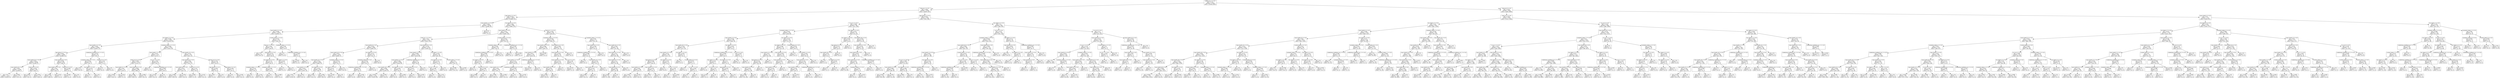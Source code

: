 digraph Tree {
node [shape=box, fontname="helvetica"] ;
edge [fontname="helvetica"] ;
0 [label="elderly_yn_1 <= 0.5\ngini = 0.372\nsamples = 27925\nvalue = [21018, 6907]"] ;
1 [label="hosp_yn_1 <= 0.5\ngini = 0.084\nsamples = 19282\nvalue = [18435, 847]"] ;
0 -> 1 [labeldistance=2.5, labelangle=45, headlabel="True"] ;
2 [label="age_group_2 <= 0.5\ngini = 0.028\nsamples = 18237\nvalue = [17980, 257]"] ;
1 -> 2 ;
3 [label="case_month_1 <= 0.5\ngini = 0.008\nsamples = 14356\nvalue = [14296, 60]"] ;
2 -> 3 ;
4 [label="case_month_4 <= 0.5\ngini = 0.008\nsamples = 14353\nvalue = [14296, 57]"] ;
3 -> 4 ;
5 [label="res_region_3 <= 0.5\ngini = 0.006\nsamples = 14201\nvalue = [14156, 45]"] ;
4 -> 5 ;
6 [label="case_month_3 <= 0.5\ngini = 0.002\nsamples = 12648\nvalue = [12633, 15]"] ;
5 -> 6 ;
7 [label="age_group_0 <= 0.5\ngini = 0.002\nsamples = 12600\nvalue = [12588, 12]"] ;
6 -> 7 ;
8 [label="case_month_19 <= 0.5\ngini = 0.001\nsamples = 12398\nvalue = [12392, 6]"] ;
7 -> 8 ;
9 [label="case_month_20 <= 0.5\ngini = 0.001\nsamples = 12194\nvalue = [12190, 4]"] ;
8 -> 9 ;
10 [label="gini = 0.0\nsamples = 11621\nvalue = [11619, 2]"] ;
9 -> 10 ;
11 [label="gini = 0.007\nsamples = 573\nvalue = [571, 2]"] ;
9 -> 11 ;
12 [label="hosp_yn_0 <= 0.5\ngini = 0.019\nsamples = 204\nvalue = [202, 2]"] ;
8 -> 12 ;
13 [label="gini = 0.057\nsamples = 34\nvalue = [33, 1]"] ;
12 -> 13 ;
14 [label="gini = 0.012\nsamples = 170\nvalue = [169, 1]"] ;
12 -> 14 ;
15 [label="case_month_24 <= 0.5\ngini = 0.058\nsamples = 202\nvalue = [196, 6]"] ;
7 -> 15 ;
16 [label="case_month_22 <= 0.5\ngini = 0.04\nsamples = 195\nvalue = [191, 4]"] ;
15 -> 16 ;
17 [label="gini = 0.031\nsamples = 191\nvalue = [188, 3]"] ;
16 -> 17 ;
18 [label="gini = 0.375\nsamples = 4\nvalue = [3, 1]"] ;
16 -> 18 ;
19 [label="hosp_yn_0 <= 0.5\ngini = 0.408\nsamples = 7\nvalue = [5, 2]"] ;
15 -> 19 ;
20 [label="gini = 0.444\nsamples = 3\nvalue = [1, 2]"] ;
19 -> 20 ;
21 [label="gini = 0.0\nsamples = 4\nvalue = [4, 0]"] ;
19 -> 21 ;
22 [label="underlying_conditions_yn_1 <= 0.5\ngini = 0.117\nsamples = 48\nvalue = [45, 3]"] ;
6 -> 22 ;
23 [label="symptom_status_-1 <= 0.5\ngini = 0.045\nsamples = 43\nvalue = [42, 1]"] ;
22 -> 23 ;
24 [label="gini = 0.0\nsamples = 35\nvalue = [35, 0]"] ;
23 -> 24 ;
25 [label="res_region_1 <= 0.5\ngini = 0.219\nsamples = 8\nvalue = [7, 1]"] ;
23 -> 25 ;
26 [label="gini = 0.0\nsamples = 7\nvalue = [7, 0]"] ;
25 -> 26 ;
27 [label="gini = 0.0\nsamples = 1\nvalue = [0, 1]"] ;
25 -> 27 ;
28 [label="hosp_yn_0 <= 0.5\ngini = 0.48\nsamples = 5\nvalue = [3, 2]"] ;
22 -> 28 ;
29 [label="gini = 0.0\nsamples = 2\nvalue = [0, 2]"] ;
28 -> 29 ;
30 [label="gini = 0.0\nsamples = 3\nvalue = [3, 0]"] ;
28 -> 30 ;
31 [label="symptom_status_-1 <= 0.5\ngini = 0.038\nsamples = 1553\nvalue = [1523, 30]"] ;
5 -> 31 ;
32 [label="case_month_7 <= 0.5\ngini = 0.012\nsamples = 1177\nvalue = [1170, 7]"] ;
31 -> 32 ;
33 [label="hosp_yn_0 <= 0.5\ngini = 0.009\nsamples = 1119\nvalue = [1114, 5]"] ;
32 -> 33 ;
34 [label="case_month_11 <= 0.5\ngini = 0.03\nsamples = 131\nvalue = [129, 2]"] ;
33 -> 34 ;
35 [label="gini = 0.016\nsamples = 123\nvalue = [122, 1]"] ;
34 -> 35 ;
36 [label="gini = 0.219\nsamples = 8\nvalue = [7, 1]"] ;
34 -> 36 ;
37 [label="case_month_20 <= 0.5\ngini = 0.006\nsamples = 988\nvalue = [985, 3]"] ;
33 -> 37 ;
38 [label="gini = 0.004\nsamples = 946\nvalue = [944, 2]"] ;
37 -> 38 ;
39 [label="gini = 0.046\nsamples = 42\nvalue = [41, 1]"] ;
37 -> 39 ;
40 [label="icu_yn_-1 <= 0.5\ngini = 0.067\nsamples = 58\nvalue = [56, 2]"] ;
32 -> 40 ;
41 [label="gini = 0.0\nsamples = 17\nvalue = [17, 0]"] ;
40 -> 41 ;
42 [label="underlying_conditions_yn_1 <= 0.5\ngini = 0.093\nsamples = 41\nvalue = [39, 2]"] ;
40 -> 42 ;
43 [label="gini = 0.114\nsamples = 33\nvalue = [31, 2]"] ;
42 -> 43 ;
44 [label="gini = 0.0\nsamples = 8\nvalue = [8, 0]"] ;
42 -> 44 ;
45 [label="case_month_12 <= 0.5\ngini = 0.115\nsamples = 376\nvalue = [353, 23]"] ;
31 -> 45 ;
46 [label="case_month_21 <= 0.5\ngini = 0.092\nsamples = 350\nvalue = [333, 17]"] ;
45 -> 46 ;
47 [label="case_month_20 <= 0.5\ngini = 0.071\nsamples = 327\nvalue = [315, 12]"] ;
46 -> 47 ;
48 [label="gini = 0.056\nsamples = 314\nvalue = [305, 9]"] ;
47 -> 48 ;
49 [label="gini = 0.355\nsamples = 13\nvalue = [10, 3]"] ;
47 -> 49 ;
50 [label="hosp_yn_0 <= 0.5\ngini = 0.34\nsamples = 23\nvalue = [18, 5]"] ;
46 -> 50 ;
51 [label="gini = 0.463\nsamples = 11\nvalue = [7, 4]"] ;
50 -> 51 ;
52 [label="gini = 0.153\nsamples = 12\nvalue = [11, 1]"] ;
50 -> 52 ;
53 [label="hosp_yn_0 <= 0.5\ngini = 0.355\nsamples = 26\nvalue = [20, 6]"] ;
45 -> 53 ;
54 [label="age_group_4 <= 0.5\ngini = 0.494\nsamples = 9\nvalue = [5, 4]"] ;
53 -> 54 ;
55 [label="gini = 0.49\nsamples = 7\nvalue = [3, 4]"] ;
54 -> 55 ;
56 [label="gini = 0.0\nsamples = 2\nvalue = [2, 0]"] ;
54 -> 56 ;
57 [label="age_group_3 <= 0.5\ngini = 0.208\nsamples = 17\nvalue = [15, 2]"] ;
53 -> 57 ;
58 [label="gini = 0.0\nsamples = 3\nvalue = [3, 0]"] ;
57 -> 58 ;
59 [label="gini = 0.245\nsamples = 14\nvalue = [12, 2]"] ;
57 -> 59 ;
60 [label="current_status_1 <= 0.5\ngini = 0.145\nsamples = 152\nvalue = [140, 12]"] ;
4 -> 60 ;
61 [label="hosp_yn_-1 <= 0.5\ngini = 0.081\nsamples = 142\nvalue = [136, 6]"] ;
60 -> 61 ;
62 [label="gini = 0.0\nsamples = 97\nvalue = [97, 0]"] ;
61 -> 62 ;
63 [label="age_group_0 <= 0.5\ngini = 0.231\nsamples = 45\nvalue = [39, 6]"] ;
61 -> 63 ;
64 [label="res_region_4 <= 0.5\ngini = 0.172\nsamples = 42\nvalue = [38, 4]"] ;
63 -> 64 ;
65 [label="symptom_status_-1 <= 0.5\ngini = 0.121\nsamples = 31\nvalue = [29, 2]"] ;
64 -> 65 ;
66 [label="gini = 0.0\nsamples = 5\nvalue = [5, 0]"] ;
65 -> 66 ;
67 [label="gini = 0.142\nsamples = 26\nvalue = [24, 2]"] ;
65 -> 67 ;
68 [label="symptom_status_-1 <= 0.5\ngini = 0.298\nsamples = 11\nvalue = [9, 2]"] ;
64 -> 68 ;
69 [label="gini = 0.0\nsamples = 4\nvalue = [4, 0]"] ;
68 -> 69 ;
70 [label="gini = 0.408\nsamples = 7\nvalue = [5, 2]"] ;
68 -> 70 ;
71 [label="res_region_1 <= 0.5\ngini = 0.444\nsamples = 3\nvalue = [1, 2]"] ;
63 -> 71 ;
72 [label="gini = 0.5\nsamples = 2\nvalue = [1, 1]"] ;
71 -> 72 ;
73 [label="gini = 0.0\nsamples = 1\nvalue = [0, 1]"] ;
71 -> 73 ;
74 [label="symptom_status_-1 <= 0.5\ngini = 0.48\nsamples = 10\nvalue = [4, 6]"] ;
60 -> 74 ;
75 [label="gini = 0.0\nsamples = 3\nvalue = [3, 0]"] ;
74 -> 75 ;
76 [label="underlying_conditions_yn_1 <= 0.5\ngini = 0.245\nsamples = 7\nvalue = [1, 6]"] ;
74 -> 76 ;
77 [label="gini = 0.278\nsamples = 6\nvalue = [1, 5]"] ;
76 -> 77 ;
78 [label="gini = 0.0\nsamples = 1\nvalue = [0, 1]"] ;
76 -> 78 ;
79 [label="gini = 0.0\nsamples = 3\nvalue = [0, 3]"] ;
3 -> 79 ;
80 [label="res_region_3 <= 0.5\ngini = 0.096\nsamples = 3881\nvalue = [3684, 197]"] ;
2 -> 80 ;
81 [label="case_month_4 <= 0.5\ngini = 0.071\nsamples = 3494\nvalue = [3366, 128]"] ;
80 -> 81 ;
82 [label="hosp_yn_-1 <= 0.5\ngini = 0.06\nsamples = 3430\nvalue = [3323, 107]"] ;
81 -> 82 ;
83 [label="case_month_8 <= 0.5\ngini = 0.019\nsamples = 2060\nvalue = [2040, 20]"] ;
82 -> 83 ;
84 [label="case_month_19 <= 0.5\ngini = 0.017\nsamples = 2016\nvalue = [1999, 17]"] ;
83 -> 84 ;
85 [label="case_month_12 <= 0.5\ngini = 0.015\nsamples = 1983\nvalue = [1968, 15]"] ;
84 -> 85 ;
86 [label="case_month_3 <= 0.5\ngini = 0.011\nsamples = 1797\nvalue = [1787, 10]"] ;
85 -> 86 ;
87 [label="gini = 0.01\nsamples = 1772\nvalue = [1763, 9]"] ;
86 -> 87 ;
88 [label="gini = 0.077\nsamples = 25\nvalue = [24, 1]"] ;
86 -> 88 ;
89 [label="res_region_4 <= 0.5\ngini = 0.052\nsamples = 186\nvalue = [181, 5]"] ;
85 -> 89 ;
90 [label="gini = 0.032\nsamples = 123\nvalue = [121, 2]"] ;
89 -> 90 ;
91 [label="gini = 0.091\nsamples = 63\nvalue = [60, 3]"] ;
89 -> 91 ;
92 [label="symptom_status_1 <= 0.5\ngini = 0.114\nsamples = 33\nvalue = [31, 2]"] ;
84 -> 92 ;
93 [label="res_region_4 <= 0.5\ngini = 0.375\nsamples = 8\nvalue = [6, 2]"] ;
92 -> 93 ;
94 [label="gini = 0.245\nsamples = 7\nvalue = [6, 1]"] ;
93 -> 94 ;
95 [label="gini = 0.0\nsamples = 1\nvalue = [0, 1]"] ;
93 -> 95 ;
96 [label="gini = 0.0\nsamples = 25\nvalue = [25, 0]"] ;
92 -> 96 ;
97 [label="res_region_4 <= 0.5\ngini = 0.127\nsamples = 44\nvalue = [41, 3]"] ;
83 -> 97 ;
98 [label="symptom_status_0 <= 0.5\ngini = 0.145\nsamples = 38\nvalue = [35, 3]"] ;
97 -> 98 ;
99 [label="underlying_conditions_yn_-1 <= 0.5\ngini = 0.157\nsamples = 35\nvalue = [32, 3]"] ;
98 -> 99 ;
100 [label="gini = 0.0\nsamples = 2\nvalue = [2, 0]"] ;
99 -> 100 ;
101 [label="gini = 0.165\nsamples = 33\nvalue = [30, 3]"] ;
99 -> 101 ;
102 [label="gini = 0.0\nsamples = 3\nvalue = [3, 0]"] ;
98 -> 102 ;
103 [label="gini = 0.0\nsamples = 6\nvalue = [6, 0]"] ;
97 -> 103 ;
104 [label="case_month_20 <= 0.5\ngini = 0.119\nsamples = 1370\nvalue = [1283, 87]"] ;
82 -> 104 ;
105 [label="case_month_3 <= 0.5\ngini = 0.098\nsamples = 1322\nvalue = [1254, 68]"] ;
104 -> 105 ;
106 [label="case_month_7 <= 0.5\ngini = 0.088\nsamples = 1306\nvalue = [1246, 60]"] ;
105 -> 106 ;
107 [label="case_month_19 <= 0.5\ngini = 0.082\nsamples = 1291\nvalue = [1236, 55]"] ;
106 -> 107 ;
108 [label="gini = 0.074\nsamples = 1269\nvalue = [1220, 49]"] ;
107 -> 108 ;
109 [label="gini = 0.397\nsamples = 22\nvalue = [16, 6]"] ;
107 -> 109 ;
110 [label="res_region_1 <= 0.5\ngini = 0.444\nsamples = 15\nvalue = [10, 5]"] ;
106 -> 110 ;
111 [label="gini = 0.0\nsamples = 6\nvalue = [6, 0]"] ;
110 -> 111 ;
112 [label="gini = 0.494\nsamples = 9\nvalue = [4, 5]"] ;
110 -> 112 ;
113 [label="underlying_conditions_yn_1 <= 0.5\ngini = 0.5\nsamples = 16\nvalue = [8, 8]"] ;
105 -> 113 ;
114 [label="current_status_0 <= 0.5\ngini = 0.473\nsamples = 13\nvalue = [8, 5]"] ;
113 -> 114 ;
115 [label="gini = 0.0\nsamples = 2\nvalue = [0, 2]"] ;
114 -> 115 ;
116 [label="gini = 0.397\nsamples = 11\nvalue = [8, 3]"] ;
114 -> 116 ;
117 [label="gini = 0.0\nsamples = 3\nvalue = [0, 3]"] ;
113 -> 117 ;
118 [label="res_region_1 <= 0.5\ngini = 0.478\nsamples = 48\nvalue = [29, 19]"] ;
104 -> 118 ;
119 [label="res_region_2 <= 0.5\ngini = 0.231\nsamples = 15\nvalue = [13, 2]"] ;
118 -> 119 ;
120 [label="icu_yn_-1 <= 0.5\ngini = 0.298\nsamples = 11\nvalue = [9, 2]"] ;
119 -> 120 ;
121 [label="gini = 0.0\nsamples = 1\nvalue = [1, 0]"] ;
120 -> 121 ;
122 [label="gini = 0.32\nsamples = 10\nvalue = [8, 2]"] ;
120 -> 122 ;
123 [label="gini = 0.0\nsamples = 4\nvalue = [4, 0]"] ;
119 -> 123 ;
124 [label="current_status_1 <= 0.5\ngini = 0.5\nsamples = 33\nvalue = [16, 17]"] ;
118 -> 124 ;
125 [label="gini = 0.499\nsamples = 27\nvalue = [14, 13]"] ;
124 -> 125 ;
126 [label="gini = 0.444\nsamples = 6\nvalue = [2, 4]"] ;
124 -> 126 ;
127 [label="current_status_1 <= 0.5\ngini = 0.441\nsamples = 64\nvalue = [43, 21]"] ;
81 -> 127 ;
128 [label="symptom_status_1 <= 0.5\ngini = 0.295\nsamples = 50\nvalue = [41, 9]"] ;
127 -> 128 ;
129 [label="underlying_conditions_yn_1 <= 0.5\ngini = 0.461\nsamples = 25\nvalue = [16, 9]"] ;
128 -> 129 ;
130 [label="res_region_2 <= 0.5\ngini = 0.423\nsamples = 23\nvalue = [16, 7]"] ;
129 -> 130 ;
131 [label="gini = 0.0\nsamples = 6\nvalue = [6, 0]"] ;
130 -> 131 ;
132 [label="hosp_yn_0 <= 0.5\ngini = 0.484\nsamples = 17\nvalue = [10, 7]"] ;
130 -> 132 ;
133 [label="gini = 0.498\nsamples = 15\nvalue = [8, 7]"] ;
132 -> 133 ;
134 [label="gini = 0.0\nsamples = 2\nvalue = [2, 0]"] ;
132 -> 134 ;
135 [label="gini = 0.0\nsamples = 2\nvalue = [0, 2]"] ;
129 -> 135 ;
136 [label="gini = 0.0\nsamples = 25\nvalue = [25, 0]"] ;
128 -> 136 ;
137 [label="underlying_conditions_yn_-1 <= 0.5\ngini = 0.245\nsamples = 14\nvalue = [2, 12]"] ;
127 -> 137 ;
138 [label="gini = 0.0\nsamples = 7\nvalue = [0, 7]"] ;
137 -> 138 ;
139 [label="gini = 0.408\nsamples = 7\nvalue = [2, 5]"] ;
137 -> 139 ;
140 [label="hosp_yn_-1 <= 0.5\ngini = 0.293\nsamples = 387\nvalue = [318, 69]"] ;
80 -> 140 ;
141 [label="symptom_status_-1 <= 0.5\ngini = 0.148\nsamples = 310\nvalue = [285, 25]"] ;
140 -> 141 ;
142 [label="case_month_23 <= 0.5\ngini = 0.089\nsamples = 256\nvalue = [244, 12]"] ;
141 -> 142 ;
143 [label="case_month_8 <= 0.5\ngini = 0.077\nsamples = 249\nvalue = [239, 10]"] ;
142 -> 143 ;
144 [label="case_month_7 <= 0.5\ngini = 0.071\nsamples = 244\nvalue = [235, 9]"] ;
143 -> 144 ;
145 [label="case_month_13 <= 0.5\ngini = 0.06\nsamples = 228\nvalue = [221, 7]"] ;
144 -> 145 ;
146 [label="gini = 0.046\nsamples = 211\nvalue = [206, 5]"] ;
145 -> 146 ;
147 [label="gini = 0.208\nsamples = 17\nvalue = [15, 2]"] ;
145 -> 147 ;
148 [label="underlying_conditions_yn_-1 <= 0.5\ngini = 0.219\nsamples = 16\nvalue = [14, 2]"] ;
144 -> 148 ;
149 [label="gini = 0.0\nsamples = 4\nvalue = [4, 0]"] ;
148 -> 149 ;
150 [label="gini = 0.278\nsamples = 12\nvalue = [10, 2]"] ;
148 -> 150 ;
151 [label="underlying_conditions_yn_1 <= 0.5\ngini = 0.32\nsamples = 5\nvalue = [4, 1]"] ;
143 -> 151 ;
152 [label="gini = 0.444\nsamples = 3\nvalue = [2, 1]"] ;
151 -> 152 ;
153 [label="gini = 0.0\nsamples = 2\nvalue = [2, 0]"] ;
151 -> 153 ;
154 [label="gini = 0.408\nsamples = 7\nvalue = [5, 2]"] ;
142 -> 154 ;
155 [label="case_month_13 <= 0.5\ngini = 0.366\nsamples = 54\nvalue = [41, 13]"] ;
141 -> 155 ;
156 [label="case_month_12 <= 0.5\ngini = 0.295\nsamples = 50\nvalue = [41, 9]"] ;
155 -> 156 ;
157 [label="case_month_11 <= 0.5\ngini = 0.231\nsamples = 45\nvalue = [39, 6]"] ;
156 -> 157 ;
158 [label="case_month_10 <= 0.5\ngini = 0.201\nsamples = 44\nvalue = [39, 5]"] ;
157 -> 158 ;
159 [label="gini = 0.169\nsamples = 43\nvalue = [39, 4]"] ;
158 -> 159 ;
160 [label="gini = 0.0\nsamples = 1\nvalue = [0, 1]"] ;
158 -> 160 ;
161 [label="gini = 0.0\nsamples = 1\nvalue = [0, 1]"] ;
157 -> 161 ;
162 [label="icu_yn_0 <= 0.5\ngini = 0.48\nsamples = 5\nvalue = [2, 3]"] ;
156 -> 162 ;
163 [label="gini = 0.375\nsamples = 4\nvalue = [1, 3]"] ;
162 -> 163 ;
164 [label="gini = 0.0\nsamples = 1\nvalue = [1, 0]"] ;
162 -> 164 ;
165 [label="gini = 0.0\nsamples = 4\nvalue = [0, 4]"] ;
155 -> 165 ;
166 [label="symptom_status_-1 <= 0.5\ngini = 0.49\nsamples = 77\nvalue = [33, 44]"] ;
140 -> 166 ;
167 [label="case_month_23 <= 0.5\ngini = 0.346\nsamples = 27\nvalue = [21, 6]"] ;
166 -> 167 ;
168 [label="underlying_conditions_yn_-1 <= 0.5\ngini = 0.269\nsamples = 25\nvalue = [21, 4]"] ;
167 -> 168 ;
169 [label="gini = 0.0\nsamples = 1\nvalue = [0, 1]"] ;
168 -> 169 ;
170 [label="case_month_15 <= 0.5\ngini = 0.219\nsamples = 24\nvalue = [21, 3]"] ;
168 -> 170 ;
171 [label="case_month_21 <= 0.5\ngini = 0.159\nsamples = 23\nvalue = [21, 2]"] ;
170 -> 171 ;
172 [label="gini = 0.087\nsamples = 22\nvalue = [21, 1]"] ;
171 -> 172 ;
173 [label="gini = 0.0\nsamples = 1\nvalue = [0, 1]"] ;
171 -> 173 ;
174 [label="gini = 0.0\nsamples = 1\nvalue = [0, 1]"] ;
170 -> 174 ;
175 [label="gini = 0.0\nsamples = 2\nvalue = [0, 2]"] ;
167 -> 175 ;
176 [label="case_month_32 <= 0.5\ngini = 0.365\nsamples = 50\nvalue = [12, 38]"] ;
166 -> 176 ;
177 [label="case_month_31 <= 0.5\ngini = 0.33\nsamples = 48\nvalue = [10, 38]"] ;
176 -> 177 ;
178 [label="case_month_27 <= 0.5\ngini = 0.31\nsamples = 47\nvalue = [9, 38]"] ;
177 -> 178 ;
179 [label="case_month_6 <= 0.5\ngini = 0.287\nsamples = 46\nvalue = [8, 38]"] ;
178 -> 179 ;
180 [label="gini = 0.263\nsamples = 45\nvalue = [7, 38]"] ;
179 -> 180 ;
181 [label="gini = 0.0\nsamples = 1\nvalue = [1, 0]"] ;
179 -> 181 ;
182 [label="gini = 0.0\nsamples = 1\nvalue = [1, 0]"] ;
178 -> 182 ;
183 [label="gini = 0.0\nsamples = 1\nvalue = [1, 0]"] ;
177 -> 183 ;
184 [label="gini = 0.0\nsamples = 2\nvalue = [2, 0]"] ;
176 -> 184 ;
185 [label="age_group_2 <= 0.5\ngini = 0.492\nsamples = 1045\nvalue = [455, 590]"] ;
1 -> 185 ;
186 [label="icu_yn_1 <= 0.5\ngini = 0.409\nsamples = 380\nvalue = [271, 109]"] ;
185 -> 186 ;
187 [label="symptom_status_-1 <= 0.5\ngini = 0.324\nsamples = 324\nvalue = [258, 66]"] ;
186 -> 187 ;
188 [label="case_month_3 <= 0.5\ngini = 0.168\nsamples = 205\nvalue = [186, 19]"] ;
187 -> 188 ;
189 [label="case_month_20 <= 0.5\ngini = 0.136\nsamples = 191\nvalue = [177, 14]"] ;
188 -> 189 ;
190 [label="case_month_12 <= 0.5\ngini = 0.114\nsamples = 182\nvalue = [171, 11]"] ;
189 -> 190 ;
191 [label="age_group_0 <= 0.5\ngini = 0.089\nsamples = 171\nvalue = [163, 8]"] ;
190 -> 191 ;
192 [label="case_month_4 <= 0.5\ngini = 0.061\nsamples = 158\nvalue = [153, 5]"] ;
191 -> 192 ;
193 [label="gini = 0.04\nsamples = 146\nvalue = [143, 3]"] ;
192 -> 193 ;
194 [label="gini = 0.278\nsamples = 12\nvalue = [10, 2]"] ;
192 -> 194 ;
195 [label="case_month_17 <= 0.5\ngini = 0.355\nsamples = 13\nvalue = [10, 3]"] ;
191 -> 195 ;
196 [label="gini = 0.165\nsamples = 11\nvalue = [10, 1]"] ;
195 -> 196 ;
197 [label="gini = 0.0\nsamples = 2\nvalue = [0, 2]"] ;
195 -> 197 ;
198 [label="res_region_3 <= 0.5\ngini = 0.397\nsamples = 11\nvalue = [8, 3]"] ;
190 -> 198 ;
199 [label="gini = 0.0\nsamples = 6\nvalue = [6, 0]"] ;
198 -> 199 ;
200 [label="icu_yn_-1 <= 0.5\ngini = 0.48\nsamples = 5\nvalue = [2, 3]"] ;
198 -> 200 ;
201 [label="gini = 0.0\nsamples = 2\nvalue = [0, 2]"] ;
200 -> 201 ;
202 [label="gini = 0.444\nsamples = 3\nvalue = [2, 1]"] ;
200 -> 202 ;
203 [label="res_region_1 <= 0.5\ngini = 0.444\nsamples = 9\nvalue = [6, 3]"] ;
189 -> 203 ;
204 [label="gini = 0.0\nsamples = 5\nvalue = [5, 0]"] ;
203 -> 204 ;
205 [label="current_status_0 <= 0.5\ngini = 0.375\nsamples = 4\nvalue = [1, 3]"] ;
203 -> 205 ;
206 [label="gini = 0.0\nsamples = 1\nvalue = [0, 1]"] ;
205 -> 206 ;
207 [label="icu_yn_-1 <= 0.5\ngini = 0.444\nsamples = 3\nvalue = [1, 2]"] ;
205 -> 207 ;
208 [label="gini = 0.0\nsamples = 1\nvalue = [0, 1]"] ;
207 -> 208 ;
209 [label="gini = 0.5\nsamples = 2\nvalue = [1, 1]"] ;
207 -> 209 ;
210 [label="res_region_1 <= 0.5\ngini = 0.459\nsamples = 14\nvalue = [9, 5]"] ;
188 -> 210 ;
211 [label="underlying_conditions_yn_1 <= 0.5\ngini = 0.397\nsamples = 11\nvalue = [8, 3]"] ;
210 -> 211 ;
212 [label="res_region_2 <= 0.5\ngini = 0.245\nsamples = 7\nvalue = [6, 1]"] ;
211 -> 212 ;
213 [label="gini = 0.0\nsamples = 2\nvalue = [2, 0]"] ;
212 -> 213 ;
214 [label="icu_yn_0 <= 0.5\ngini = 0.32\nsamples = 5\nvalue = [4, 1]"] ;
212 -> 214 ;
215 [label="gini = 0.375\nsamples = 4\nvalue = [3, 1]"] ;
214 -> 215 ;
216 [label="gini = 0.0\nsamples = 1\nvalue = [1, 0]"] ;
214 -> 216 ;
217 [label="res_region_4 <= 0.5\ngini = 0.5\nsamples = 4\nvalue = [2, 2]"] ;
211 -> 217 ;
218 [label="age_group_3 <= 0.5\ngini = 0.444\nsamples = 3\nvalue = [1, 2]"] ;
217 -> 218 ;
219 [label="gini = 0.0\nsamples = 1\nvalue = [1, 0]"] ;
218 -> 219 ;
220 [label="gini = 0.0\nsamples = 2\nvalue = [0, 2]"] ;
218 -> 220 ;
221 [label="gini = 0.0\nsamples = 1\nvalue = [1, 0]"] ;
217 -> 221 ;
222 [label="icu_yn_0 <= 0.5\ngini = 0.444\nsamples = 3\nvalue = [1, 2]"] ;
210 -> 222 ;
223 [label="gini = 0.0\nsamples = 2\nvalue = [0, 2]"] ;
222 -> 223 ;
224 [label="gini = 0.0\nsamples = 1\nvalue = [1, 0]"] ;
222 -> 224 ;
225 [label="res_region_2 <= 0.5\ngini = 0.478\nsamples = 119\nvalue = [72, 47]"] ;
187 -> 225 ;
226 [label="res_region_4 <= 0.5\ngini = 0.498\nsamples = 79\nvalue = [37, 42]"] ;
225 -> 226 ;
227 [label="case_month_21 <= 0.5\ngini = 0.47\nsamples = 61\nvalue = [23, 38]"] ;
226 -> 227 ;
228 [label="age_group_4 <= 0.5\ngini = 0.452\nsamples = 58\nvalue = [20, 38]"] ;
227 -> 228 ;
229 [label="case_month_15 <= 0.5\ngini = 0.427\nsamples = 55\nvalue = [17, 38]"] ;
228 -> 229 ;
230 [label="gini = 0.406\nsamples = 53\nvalue = [15, 38]"] ;
229 -> 230 ;
231 [label="gini = 0.0\nsamples = 2\nvalue = [2, 0]"] ;
229 -> 231 ;
232 [label="gini = 0.0\nsamples = 3\nvalue = [3, 0]"] ;
228 -> 232 ;
233 [label="gini = 0.0\nsamples = 3\nvalue = [3, 0]"] ;
227 -> 233 ;
234 [label="case_month_4 <= 0.5\ngini = 0.346\nsamples = 18\nvalue = [14, 4]"] ;
226 -> 234 ;
235 [label="case_month_3 <= 0.5\ngini = 0.291\nsamples = 17\nvalue = [14, 3]"] ;
234 -> 235 ;
236 [label="case_month_5 <= 0.5\ngini = 0.219\nsamples = 16\nvalue = [14, 2]"] ;
235 -> 236 ;
237 [label="gini = 0.124\nsamples = 15\nvalue = [14, 1]"] ;
236 -> 237 ;
238 [label="gini = 0.0\nsamples = 1\nvalue = [0, 1]"] ;
236 -> 238 ;
239 [label="gini = 0.0\nsamples = 1\nvalue = [0, 1]"] ;
235 -> 239 ;
240 [label="gini = 0.0\nsamples = 1\nvalue = [0, 1]"] ;
234 -> 240 ;
241 [label="current_status_0 <= 0.5\ngini = 0.219\nsamples = 40\nvalue = [35, 5]"] ;
225 -> 241 ;
242 [label="gini = 0.0\nsamples = 1\nvalue = [0, 1]"] ;
241 -> 242 ;
243 [label="case_month_1 <= 0.5\ngini = 0.184\nsamples = 39\nvalue = [35, 4]"] ;
241 -> 243 ;
244 [label="case_month_3 <= 0.5\ngini = 0.145\nsamples = 38\nvalue = [35, 3]"] ;
243 -> 244 ;
245 [label="case_month_4 <= 0.5\ngini = 0.105\nsamples = 36\nvalue = [34, 2]"] ;
244 -> 245 ;
246 [label="gini = 0.061\nsamples = 32\nvalue = [31, 1]"] ;
245 -> 246 ;
247 [label="gini = 0.375\nsamples = 4\nvalue = [3, 1]"] ;
245 -> 247 ;
248 [label="underlying_conditions_yn_1 <= 0.5\ngini = 0.5\nsamples = 2\nvalue = [1, 1]"] ;
244 -> 248 ;
249 [label="gini = 0.0\nsamples = 1\nvalue = [1, 0]"] ;
248 -> 249 ;
250 [label="gini = 0.0\nsamples = 1\nvalue = [0, 1]"] ;
248 -> 250 ;
251 [label="gini = 0.0\nsamples = 1\nvalue = [0, 1]"] ;
243 -> 251 ;
252 [label="res_region_3 <= 0.5\ngini = 0.357\nsamples = 56\nvalue = [13, 43]"] ;
186 -> 252 ;
253 [label="res_region_2 <= 0.5\ngini = 0.498\nsamples = 17\nvalue = [9, 8]"] ;
252 -> 253 ;
254 [label="age_group_0 <= 0.5\ngini = 0.375\nsamples = 12\nvalue = [9, 3]"] ;
253 -> 254 ;
255 [label="case_month_20 <= 0.5\ngini = 0.18\nsamples = 10\nvalue = [9, 1]"] ;
254 -> 255 ;
256 [label="gini = 0.0\nsamples = 7\nvalue = [7, 0]"] ;
255 -> 256 ;
257 [label="res_region_4 <= 0.5\ngini = 0.444\nsamples = 3\nvalue = [2, 1]"] ;
255 -> 257 ;
258 [label="gini = 0.5\nsamples = 2\nvalue = [1, 1]"] ;
257 -> 258 ;
259 [label="gini = 0.0\nsamples = 1\nvalue = [1, 0]"] ;
257 -> 259 ;
260 [label="gini = 0.0\nsamples = 2\nvalue = [0, 2]"] ;
254 -> 260 ;
261 [label="gini = 0.0\nsamples = 5\nvalue = [0, 5]"] ;
253 -> 261 ;
262 [label="case_month_30 <= 0.5\ngini = 0.184\nsamples = 39\nvalue = [4, 35]"] ;
252 -> 262 ;
263 [label="case_month_22 <= 0.5\ngini = 0.145\nsamples = 38\nvalue = [3, 35]"] ;
262 -> 263 ;
264 [label="case_month_20 <= 0.5\ngini = 0.102\nsamples = 37\nvalue = [2, 35]"] ;
263 -> 264 ;
265 [label="case_month_11 <= 0.5\ngini = 0.057\nsamples = 34\nvalue = [1, 33]"] ;
264 -> 265 ;
266 [label="gini = 0.0\nsamples = 29\nvalue = [0, 29]"] ;
265 -> 266 ;
267 [label="symptom_status_1 <= 0.5\ngini = 0.32\nsamples = 5\nvalue = [1, 4]"] ;
265 -> 267 ;
268 [label="gini = 0.0\nsamples = 1\nvalue = [0, 1]"] ;
267 -> 268 ;
269 [label="gini = 0.375\nsamples = 4\nvalue = [1, 3]"] ;
267 -> 269 ;
270 [label="underlying_conditions_yn_1 <= 0.5\ngini = 0.444\nsamples = 3\nvalue = [1, 2]"] ;
264 -> 270 ;
271 [label="gini = 0.0\nsamples = 2\nvalue = [0, 2]"] ;
270 -> 271 ;
272 [label="gini = 0.0\nsamples = 1\nvalue = [1, 0]"] ;
270 -> 272 ;
273 [label="gini = 0.0\nsamples = 1\nvalue = [1, 0]"] ;
263 -> 273 ;
274 [label="gini = 0.0\nsamples = 1\nvalue = [1, 0]"] ;
262 -> 274 ;
275 [label="res_region_3 <= 0.5\ngini = 0.4\nsamples = 665\nvalue = [184, 481]"] ;
185 -> 275 ;
276 [label="icu_yn_0 <= 0.5\ngini = 0.473\nsamples = 420\nvalue = [161, 259]"] ;
275 -> 276 ;
277 [label="symptom_status_-1 <= 0.5\ngini = 0.438\nsamples = 371\nvalue = [120, 251]"] ;
276 -> 277 ;
278 [label="case_month_20 <= 0.5\ngini = 0.485\nsamples = 196\nvalue = [81, 115]"] ;
277 -> 278 ;
279 [label="case_month_3 <= 0.5\ngini = 0.497\nsamples = 166\nvalue = [77, 89]"] ;
278 -> 279 ;
280 [label="icu_yn_1 <= 0.5\ngini = 0.498\nsamples = 137\nvalue = [73, 64]"] ;
279 -> 280 ;
281 [label="case_month_4 <= 0.5\ngini = 0.488\nsamples = 118\nvalue = [68, 50]"] ;
280 -> 281 ;
282 [label="gini = 0.472\nsamples = 105\nvalue = [65, 40]"] ;
281 -> 282 ;
283 [label="gini = 0.355\nsamples = 13\nvalue = [3, 10]"] ;
281 -> 283 ;
284 [label="res_region_2 <= 0.5\ngini = 0.388\nsamples = 19\nvalue = [5, 14]"] ;
280 -> 284 ;
285 [label="gini = 0.486\nsamples = 12\nvalue = [5, 7]"] ;
284 -> 285 ;
286 [label="gini = 0.0\nsamples = 7\nvalue = [0, 7]"] ;
284 -> 286 ;
287 [label="res_region_4 <= 0.5\ngini = 0.238\nsamples = 29\nvalue = [4, 25]"] ;
279 -> 287 ;
288 [label="underlying_conditions_yn_-1 <= 0.5\ngini = 0.191\nsamples = 28\nvalue = [3, 25]"] ;
287 -> 288 ;
289 [label="gini = 0.0\nsamples = 16\nvalue = [0, 16]"] ;
288 -> 289 ;
290 [label="gini = 0.375\nsamples = 12\nvalue = [3, 9]"] ;
288 -> 290 ;
291 [label="gini = 0.0\nsamples = 1\nvalue = [1, 0]"] ;
287 -> 291 ;
292 [label="current_status_1 <= 0.5\ngini = 0.231\nsamples = 30\nvalue = [4, 26]"] ;
278 -> 292 ;
293 [label="icu_yn_1 <= 0.5\ngini = 0.204\nsamples = 26\nvalue = [3, 23]"] ;
292 -> 293 ;
294 [label="underlying_conditions_yn_1 <= 0.5\ngini = 0.159\nsamples = 23\nvalue = [2, 21]"] ;
293 -> 294 ;
295 [label="gini = 0.165\nsamples = 22\nvalue = [2, 20]"] ;
294 -> 295 ;
296 [label="gini = 0.0\nsamples = 1\nvalue = [0, 1]"] ;
294 -> 296 ;
297 [label="gini = 0.444\nsamples = 3\nvalue = [1, 2]"] ;
293 -> 297 ;
298 [label="icu_yn_-1 <= 0.5\ngini = 0.375\nsamples = 4\nvalue = [1, 3]"] ;
292 -> 298 ;
299 [label="gini = 0.0\nsamples = 2\nvalue = [0, 2]"] ;
298 -> 299 ;
300 [label="gini = 0.5\nsamples = 2\nvalue = [1, 1]"] ;
298 -> 300 ;
301 [label="case_month_30 <= 0.5\ngini = 0.346\nsamples = 175\nvalue = [39, 136]"] ;
277 -> 301 ;
302 [label="underlying_conditions_yn_1 <= 0.5\ngini = 0.336\nsamples = 173\nvalue = [37, 136]"] ;
301 -> 302 ;
303 [label="case_month_14 <= 0.5\ngini = 0.368\nsamples = 152\nvalue = [37, 115]"] ;
302 -> 303 ;
304 [label="case_month_27 <= 0.5\ngini = 0.358\nsamples = 150\nvalue = [35, 115]"] ;
303 -> 304 ;
305 [label="gini = 0.352\nsamples = 149\nvalue = [34, 115]"] ;
304 -> 305 ;
306 [label="gini = 0.0\nsamples = 1\nvalue = [1, 0]"] ;
304 -> 306 ;
307 [label="gini = 0.0\nsamples = 2\nvalue = [2, 0]"] ;
303 -> 307 ;
308 [label="gini = 0.0\nsamples = 21\nvalue = [0, 21]"] ;
302 -> 308 ;
309 [label="gini = 0.0\nsamples = 2\nvalue = [2, 0]"] ;
301 -> 309 ;
310 [label="res_region_2 <= 0.5\ngini = 0.273\nsamples = 49\nvalue = [41, 8]"] ;
276 -> 310 ;
311 [label="case_month_4 <= 0.5\ngini = 0.054\nsamples = 36\nvalue = [35, 1]"] ;
310 -> 311 ;
312 [label="gini = 0.0\nsamples = 33\nvalue = [33, 0]"] ;
311 -> 312 ;
313 [label="res_region_4 <= 0.5\ngini = 0.444\nsamples = 3\nvalue = [2, 1]"] ;
311 -> 313 ;
314 [label="gini = 0.0\nsamples = 2\nvalue = [2, 0]"] ;
313 -> 314 ;
315 [label="gini = 0.0\nsamples = 1\nvalue = [0, 1]"] ;
313 -> 315 ;
316 [label="underlying_conditions_yn_-1 <= 0.5\ngini = 0.497\nsamples = 13\nvalue = [6, 7]"] ;
310 -> 316 ;
317 [label="case_month_3 <= 0.5\ngini = 0.42\nsamples = 10\nvalue = [3, 7]"] ;
316 -> 317 ;
318 [label="case_month_4 <= 0.5\ngini = 0.375\nsamples = 4\nvalue = [3, 1]"] ;
317 -> 318 ;
319 [label="gini = 0.0\nsamples = 2\nvalue = [2, 0]"] ;
318 -> 319 ;
320 [label="gini = 0.5\nsamples = 2\nvalue = [1, 1]"] ;
318 -> 320 ;
321 [label="gini = 0.0\nsamples = 6\nvalue = [0, 6]"] ;
317 -> 321 ;
322 [label="gini = 0.0\nsamples = 3\nvalue = [3, 0]"] ;
316 -> 322 ;
323 [label="icu_yn_0 <= 0.5\ngini = 0.17\nsamples = 245\nvalue = [23, 222]"] ;
275 -> 323 ;
324 [label="case_month_22 <= 0.5\ngini = 0.128\nsamples = 219\nvalue = [15, 204]"] ;
323 -> 324 ;
325 [label="icu_yn_-1 <= 0.5\ngini = 0.114\nsamples = 215\nvalue = [13, 202]"] ;
324 -> 325 ;
326 [label="case_month_8 <= 0.5\ngini = 0.019\nsamples = 103\nvalue = [1, 102]"] ;
325 -> 326 ;
327 [label="gini = 0.0\nsamples = 100\nvalue = [0, 100]"] ;
326 -> 327 ;
328 [label="symptom_status_-1 <= 0.5\ngini = 0.444\nsamples = 3\nvalue = [1, 2]"] ;
326 -> 328 ;
329 [label="gini = 0.0\nsamples = 1\nvalue = [1, 0]"] ;
328 -> 329 ;
330 [label="gini = 0.0\nsamples = 2\nvalue = [0, 2]"] ;
328 -> 330 ;
331 [label="symptom_status_1 <= 0.5\ngini = 0.191\nsamples = 112\nvalue = [12, 100]"] ;
325 -> 331 ;
332 [label="case_month_11 <= 0.5\ngini = 0.061\nsamples = 63\nvalue = [2, 61]"] ;
331 -> 332 ;
333 [label="case_month_12 <= 0.5\ngini = 0.034\nsamples = 58\nvalue = [1, 57]"] ;
332 -> 333 ;
334 [label="gini = 0.0\nsamples = 44\nvalue = [0, 44]"] ;
333 -> 334 ;
335 [label="gini = 0.133\nsamples = 14\nvalue = [1, 13]"] ;
333 -> 335 ;
336 [label="gini = 0.32\nsamples = 5\nvalue = [1, 4]"] ;
332 -> 336 ;
337 [label="case_month_23 <= 0.5\ngini = 0.325\nsamples = 49\nvalue = [10, 39]"] ;
331 -> 337 ;
338 [label="case_month_15 <= 0.5\ngini = 0.305\nsamples = 48\nvalue = [9, 39]"] ;
337 -> 338 ;
339 [label="gini = 0.282\nsamples = 47\nvalue = [8, 39]"] ;
338 -> 339 ;
340 [label="gini = 0.0\nsamples = 1\nvalue = [1, 0]"] ;
338 -> 340 ;
341 [label="gini = 0.0\nsamples = 1\nvalue = [1, 0]"] ;
337 -> 341 ;
342 [label="current_status_1 <= 0.5\ngini = 0.5\nsamples = 4\nvalue = [2, 2]"] ;
324 -> 342 ;
343 [label="icu_yn_-1 <= 0.5\ngini = 0.444\nsamples = 3\nvalue = [1, 2]"] ;
342 -> 343 ;
344 [label="gini = 0.0\nsamples = 1\nvalue = [0, 1]"] ;
343 -> 344 ;
345 [label="gini = 0.5\nsamples = 2\nvalue = [1, 1]"] ;
343 -> 345 ;
346 [label="gini = 0.0\nsamples = 1\nvalue = [1, 0]"] ;
342 -> 346 ;
347 [label="case_month_14 <= 0.5\ngini = 0.426\nsamples = 26\nvalue = [8, 18]"] ;
323 -> 347 ;
348 [label="underlying_conditions_yn_-1 <= 0.5\ngini = 0.375\nsamples = 24\nvalue = [6, 18]"] ;
347 -> 348 ;
349 [label="case_month_18 <= 0.5\ngini = 0.49\nsamples = 7\nvalue = [4, 3]"] ;
348 -> 349 ;
350 [label="case_month_23 <= 0.5\ngini = 0.32\nsamples = 5\nvalue = [4, 1]"] ;
349 -> 350 ;
351 [label="gini = 0.0\nsamples = 3\nvalue = [3, 0]"] ;
350 -> 351 ;
352 [label="gini = 0.5\nsamples = 2\nvalue = [1, 1]"] ;
350 -> 352 ;
353 [label="gini = 0.0\nsamples = 2\nvalue = [0, 2]"] ;
349 -> 353 ;
354 [label="case_month_15 <= 0.5\ngini = 0.208\nsamples = 17\nvalue = [2, 15]"] ;
348 -> 354 ;
355 [label="case_month_21 <= 0.5\ngini = 0.117\nsamples = 16\nvalue = [1, 15]"] ;
354 -> 355 ;
356 [label="gini = 0.0\nsamples = 14\nvalue = [0, 14]"] ;
355 -> 356 ;
357 [label="gini = 0.5\nsamples = 2\nvalue = [1, 1]"] ;
355 -> 357 ;
358 [label="gini = 0.0\nsamples = 1\nvalue = [1, 0]"] ;
354 -> 358 ;
359 [label="gini = 0.0\nsamples = 2\nvalue = [2, 0]"] ;
347 -> 359 ;
360 [label="hosp_yn_0 <= 0.5\ngini = 0.419\nsamples = 8643\nvalue = [2583, 6060]"] ;
0 -> 360 [labeldistance=2.5, labelangle=-45, headlabel="False"] ;
361 [label="hosp_yn_1 <= 0.5\ngini = 0.298\nsamples = 6342\nvalue = [1153, 5189]"] ;
360 -> 361 ;
362 [label="res_region_3 <= 0.5\ngini = 0.44\nsamples = 2657\nvalue = [867, 1790]"] ;
361 -> 362 ;
363 [label="case_month_4 <= 0.5\ngini = 0.465\nsamples = 2276\nvalue = [839, 1437]"] ;
362 -> 363 ;
364 [label="case_month_32 <= 0.5\ngini = 0.48\nsamples = 2076\nvalue = [831, 1245]"] ;
363 -> 364 ;
365 [label="case_month_31 <= 0.5\ngini = 0.473\nsamples = 2010\nvalue = [772, 1238]"] ;
364 -> 365 ;
366 [label="case_month_30 <= 0.5\ngini = 0.465\nsamples = 1942\nvalue = [715, 1227]"] ;
365 -> 366 ;
367 [label="case_month_29 <= 0.5\ngini = 0.457\nsamples = 1884\nvalue = [665, 1219]"] ;
366 -> 367 ;
368 [label="case_month_28 <= 0.5\ngini = 0.448\nsamples = 1834\nvalue = [622, 1212]"] ;
367 -> 368 ;
369 [label="gini = 0.443\nsamples = 1812\nvalue = [600, 1212]"] ;
368 -> 369 ;
370 [label="gini = 0.0\nsamples = 22\nvalue = [22, 0]"] ;
368 -> 370 ;
371 [label="res_region_1 <= 0.5\ngini = 0.241\nsamples = 50\nvalue = [43, 7]"] ;
367 -> 371 ;
372 [label="gini = 0.149\nsamples = 37\nvalue = [34, 3]"] ;
371 -> 372 ;
373 [label="gini = 0.426\nsamples = 13\nvalue = [9, 4]"] ;
371 -> 373 ;
374 [label="res_region_1 <= 0.5\ngini = 0.238\nsamples = 58\nvalue = [50, 8]"] ;
366 -> 374 ;
375 [label="current_status_0 <= 0.5\ngini = 0.054\nsamples = 36\nvalue = [35, 1]"] ;
374 -> 375 ;
376 [label="gini = 0.444\nsamples = 3\nvalue = [2, 1]"] ;
375 -> 376 ;
377 [label="gini = 0.0\nsamples = 33\nvalue = [33, 0]"] ;
375 -> 377 ;
378 [label="symptom_status_-1 <= 0.5\ngini = 0.434\nsamples = 22\nvalue = [15, 7]"] ;
374 -> 378 ;
379 [label="gini = 0.0\nsamples = 3\nvalue = [3, 0]"] ;
378 -> 379 ;
380 [label="gini = 0.465\nsamples = 19\nvalue = [12, 7]"] ;
378 -> 380 ;
381 [label="res_region_1 <= 0.5\ngini = 0.271\nsamples = 68\nvalue = [57, 11]"] ;
365 -> 381 ;
382 [label="res_region_2 <= 0.5\ngini = 0.097\nsamples = 39\nvalue = [37, 2]"] ;
381 -> 382 ;
383 [label="symptom_status_-1 <= 0.5\ngini = 0.188\nsamples = 19\nvalue = [17, 2]"] ;
382 -> 383 ;
384 [label="gini = 0.0\nsamples = 4\nvalue = [4, 0]"] ;
383 -> 384 ;
385 [label="gini = 0.231\nsamples = 15\nvalue = [13, 2]"] ;
383 -> 385 ;
386 [label="gini = 0.0\nsamples = 20\nvalue = [20, 0]"] ;
382 -> 386 ;
387 [label="current_status_0 <= 0.5\ngini = 0.428\nsamples = 29\nvalue = [20, 9]"] ;
381 -> 387 ;
388 [label="gini = 0.0\nsamples = 2\nvalue = [2, 0]"] ;
387 -> 388 ;
389 [label="symptom_status_-1 <= 0.5\ngini = 0.444\nsamples = 27\nvalue = [18, 9]"] ;
387 -> 389 ;
390 [label="gini = 0.0\nsamples = 1\nvalue = [1, 0]"] ;
389 -> 390 ;
391 [label="gini = 0.453\nsamples = 26\nvalue = [17, 9]"] ;
389 -> 391 ;
392 [label="current_status_1 <= 0.5\ngini = 0.19\nsamples = 66\nvalue = [59, 7]"] ;
364 -> 392 ;
393 [label="symptom_status_1 <= 0.5\ngini = 0.12\nsamples = 47\nvalue = [44, 3]"] ;
392 -> 393 ;
394 [label="res_region_1 <= 0.5\ngini = 0.091\nsamples = 42\nvalue = [40, 2]"] ;
393 -> 394 ;
395 [label="gini = 0.0\nsamples = 24\nvalue = [24, 0]"] ;
394 -> 395 ;
396 [label="gini = 0.198\nsamples = 18\nvalue = [16, 2]"] ;
394 -> 396 ;
397 [label="res_region_2 <= 0.5\ngini = 0.32\nsamples = 5\nvalue = [4, 1]"] ;
393 -> 397 ;
398 [label="gini = 0.0\nsamples = 4\nvalue = [4, 0]"] ;
397 -> 398 ;
399 [label="gini = 0.0\nsamples = 1\nvalue = [0, 1]"] ;
397 -> 399 ;
400 [label="res_region_2 <= 0.5\ngini = 0.332\nsamples = 19\nvalue = [15, 4]"] ;
392 -> 400 ;
401 [label="res_region_1 <= 0.5\ngini = 0.208\nsamples = 17\nvalue = [15, 2]"] ;
400 -> 401 ;
402 [label="gini = 0.0\nsamples = 3\nvalue = [3, 0]"] ;
401 -> 402 ;
403 [label="gini = 0.245\nsamples = 14\nvalue = [12, 2]"] ;
401 -> 403 ;
404 [label="gini = 0.0\nsamples = 2\nvalue = [0, 2]"] ;
400 -> 404 ;
405 [label="res_region_2 <= 0.5\ngini = 0.077\nsamples = 200\nvalue = [8, 192]"] ;
363 -> 405 ;
406 [label="symptom_status_1 <= 0.5\ngini = 0.227\nsamples = 23\nvalue = [3, 20]"] ;
405 -> 406 ;
407 [label="underlying_conditions_yn_1 <= 0.5\ngini = 0.105\nsamples = 18\nvalue = [1, 17]"] ;
406 -> 407 ;
408 [label="gini = 0.0\nsamples = 15\nvalue = [0, 15]"] ;
407 -> 408 ;
409 [label="symptom_status_-1 <= 0.5\ngini = 0.444\nsamples = 3\nvalue = [1, 2]"] ;
407 -> 409 ;
410 [label="gini = 0.0\nsamples = 1\nvalue = [0, 1]"] ;
409 -> 410 ;
411 [label="gini = 0.5\nsamples = 2\nvalue = [1, 1]"] ;
409 -> 411 ;
412 [label="underlying_conditions_yn_-1 <= 0.5\ngini = 0.48\nsamples = 5\nvalue = [2, 3]"] ;
406 -> 412 ;
413 [label="gini = 0.444\nsamples = 3\nvalue = [1, 2]"] ;
412 -> 413 ;
414 [label="gini = 0.5\nsamples = 2\nvalue = [1, 1]"] ;
412 -> 414 ;
415 [label="current_status_0 <= 0.5\ngini = 0.055\nsamples = 177\nvalue = [5, 172]"] ;
405 -> 415 ;
416 [label="gini = 0.0\nsamples = 60\nvalue = [0, 60]"] ;
415 -> 416 ;
417 [label="symptom_status_-1 <= 0.5\ngini = 0.082\nsamples = 117\nvalue = [5, 112]"] ;
415 -> 417 ;
418 [label="gini = 0.0\nsamples = 33\nvalue = [0, 33]"] ;
417 -> 418 ;
419 [label="underlying_conditions_yn_-1 <= 0.5\ngini = 0.112\nsamples = 84\nvalue = [5, 79]"] ;
417 -> 419 ;
420 [label="gini = 0.0\nsamples = 10\nvalue = [0, 10]"] ;
419 -> 420 ;
421 [label="gini = 0.126\nsamples = 74\nvalue = [5, 69]"] ;
419 -> 421 ;
422 [label="symptom_status_1 <= 0.5\ngini = 0.136\nsamples = 381\nvalue = [28, 353]"] ;
362 -> 422 ;
423 [label="case_month_15 <= 0.5\ngini = 0.087\nsamples = 308\nvalue = [14, 294]"] ;
422 -> 423 ;
424 [label="case_month_8 <= 0.5\ngini = 0.076\nsamples = 303\nvalue = [12, 291]"] ;
423 -> 424 ;
425 [label="case_month_32 <= 0.5\ngini = 0.07\nsamples = 301\nvalue = [11, 290]"] ;
424 -> 425 ;
426 [label="case_month_33 <= 0.5\ngini = 0.065\nsamples = 297\nvalue = [10, 287]"] ;
425 -> 426 ;
427 [label="case_month_30 <= 0.5\ngini = 0.06\nsamples = 293\nvalue = [9, 284]"] ;
426 -> 427 ;
428 [label="gini = 0.054\nsamples = 288\nvalue = [8, 280]"] ;
427 -> 428 ;
429 [label="gini = 0.32\nsamples = 5\nvalue = [1, 4]"] ;
427 -> 429 ;
430 [label="gini = 0.375\nsamples = 4\nvalue = [1, 3]"] ;
426 -> 430 ;
431 [label="gini = 0.375\nsamples = 4\nvalue = [1, 3]"] ;
425 -> 431 ;
432 [label="gini = 0.5\nsamples = 2\nvalue = [1, 1]"] ;
424 -> 432 ;
433 [label="gini = 0.48\nsamples = 5\nvalue = [2, 3]"] ;
423 -> 433 ;
434 [label="case_month_32 <= 0.5\ngini = 0.31\nsamples = 73\nvalue = [14, 59]"] ;
422 -> 434 ;
435 [label="case_month_31 <= 0.5\ngini = 0.281\nsamples = 71\nvalue = [12, 59]"] ;
434 -> 435 ;
436 [label="underlying_conditions_yn_-1 <= 0.5\ngini = 0.254\nsamples = 67\nvalue = [10, 57]"] ;
435 -> 436 ;
437 [label="gini = 0.0\nsamples = 10\nvalue = [0, 10]"] ;
436 -> 437 ;
438 [label="case_month_11 <= 0.5\ngini = 0.289\nsamples = 57\nvalue = [10, 47]"] ;
436 -> 438 ;
439 [label="case_month_34 <= 0.5\ngini = 0.256\nsamples = 53\nvalue = [8, 45]"] ;
438 -> 439 ;
440 [label="gini = 0.237\nsamples = 51\nvalue = [7, 44]"] ;
439 -> 440 ;
441 [label="gini = 0.5\nsamples = 2\nvalue = [1, 1]"] ;
439 -> 441 ;
442 [label="gini = 0.5\nsamples = 4\nvalue = [2, 2]"] ;
438 -> 442 ;
443 [label="underlying_conditions_yn_-1 <= 0.5\ngini = 0.5\nsamples = 4\nvalue = [2, 2]"] ;
435 -> 443 ;
444 [label="gini = 0.0\nsamples = 1\nvalue = [1, 0]"] ;
443 -> 444 ;
445 [label="gini = 0.444\nsamples = 3\nvalue = [1, 2]"] ;
443 -> 445 ;
446 [label="gini = 0.0\nsamples = 2\nvalue = [2, 0]"] ;
434 -> 446 ;
447 [label="icu_yn_0 <= 0.5\ngini = 0.143\nsamples = 3685\nvalue = [286, 3399]"] ;
361 -> 447 ;
448 [label="case_month_29 <= 0.5\ngini = 0.124\nsamples = 3354\nvalue = [223, 3131]"] ;
447 -> 448 ;
449 [label="symptom_status_-1 <= 0.5\ngini = 0.12\nsamples = 3335\nvalue = [214, 3121]"] ;
448 -> 449 ;
450 [label="icu_yn_-1 <= 0.5\ngini = 0.167\nsamples = 1592\nvalue = [146, 1446]"] ;
449 -> 450 ;
451 [label="case_month_9 <= 0.5\ngini = 0.045\nsamples = 346\nvalue = [8, 338]"] ;
450 -> 451 ;
452 [label="res_region_1 <= 0.5\ngini = 0.04\nsamples = 343\nvalue = [7, 336]"] ;
451 -> 452 ;
453 [label="case_month_3 <= 0.5\ngini = 0.026\nsamples = 308\nvalue = [4, 304]"] ;
452 -> 453 ;
454 [label="gini = 0.02\nsamples = 293\nvalue = [3, 290]"] ;
453 -> 454 ;
455 [label="gini = 0.124\nsamples = 15\nvalue = [1, 14]"] ;
453 -> 455 ;
456 [label="case_month_8 <= 0.5\ngini = 0.157\nsamples = 35\nvalue = [3, 32]"] ;
452 -> 456 ;
457 [label="gini = 0.111\nsamples = 34\nvalue = [2, 32]"] ;
456 -> 457 ;
458 [label="gini = 0.0\nsamples = 1\nvalue = [1, 0]"] ;
456 -> 458 ;
459 [label="gini = 0.444\nsamples = 3\nvalue = [1, 2]"] ;
451 -> 459 ;
460 [label="case_month_4 <= 0.5\ngini = 0.197\nsamples = 1246\nvalue = [138, 1108]"] ;
450 -> 460 ;
461 [label="res_region_2 <= 0.5\ngini = 0.218\nsamples = 1083\nvalue = [135, 948]"] ;
460 -> 461 ;
462 [label="case_month_34 <= 0.5\ngini = 0.185\nsamples = 822\nvalue = [85, 737]"] ;
461 -> 462 ;
463 [label="gini = 0.182\nsamples = 820\nvalue = [83, 737]"] ;
462 -> 463 ;
464 [label="gini = 0.0\nsamples = 2\nvalue = [2, 0]"] ;
462 -> 464 ;
465 [label="case_month_3 <= 0.5\ngini = 0.31\nsamples = 261\nvalue = [50, 211]"] ;
461 -> 465 ;
466 [label="gini = 0.348\nsamples = 214\nvalue = [48, 166]"] ;
465 -> 466 ;
467 [label="gini = 0.081\nsamples = 47\nvalue = [2, 45]"] ;
465 -> 467 ;
468 [label="res_region_2 <= 0.5\ngini = 0.036\nsamples = 163\nvalue = [3, 160]"] ;
460 -> 468 ;
469 [label="gini = 0.0\nsamples = 53\nvalue = [0, 53]"] ;
468 -> 469 ;
470 [label="underlying_conditions_yn_-1 <= 0.5\ngini = 0.053\nsamples = 110\nvalue = [3, 107]"] ;
468 -> 470 ;
471 [label="gini = 0.0\nsamples = 8\nvalue = [0, 8]"] ;
470 -> 471 ;
472 [label="gini = 0.057\nsamples = 102\nvalue = [3, 99]"] ;
470 -> 472 ;
473 [label="case_month_16 <= 0.5\ngini = 0.075\nsamples = 1743\nvalue = [68, 1675]"] ;
449 -> 473 ;
474 [label="res_region_3 <= 0.5\ngini = 0.071\nsamples = 1727\nvalue = [64, 1663]"] ;
473 -> 474 ;
475 [label="underlying_conditions_yn_-1 <= 0.5\ngini = 0.091\nsamples = 1256\nvalue = [60, 1196]"] ;
474 -> 475 ;
476 [label="gini = 0.0\nsamples = 203\nvalue = [0, 203]"] ;
475 -> 476 ;
477 [label="case_month_30 <= 0.5\ngini = 0.107\nsamples = 1053\nvalue = [60, 993]"] ;
475 -> 477 ;
478 [label="gini = 0.105\nsamples = 1047\nvalue = [58, 989]"] ;
477 -> 478 ;
479 [label="gini = 0.444\nsamples = 6\nvalue = [2, 4]"] ;
477 -> 479 ;
480 [label="case_month_26 <= 0.5\ngini = 0.017\nsamples = 471\nvalue = [4, 467]"] ;
474 -> 480 ;
481 [label="case_month_6 <= 0.5\ngini = 0.013\nsamples = 462\nvalue = [3, 459]"] ;
480 -> 481 ;
482 [label="gini = 0.009\nsamples = 448\nvalue = [2, 446]"] ;
481 -> 482 ;
483 [label="gini = 0.133\nsamples = 14\nvalue = [1, 13]"] ;
481 -> 483 ;
484 [label="current_status_0 <= 0.5\ngini = 0.198\nsamples = 9\nvalue = [1, 8]"] ;
480 -> 484 ;
485 [label="gini = 0.0\nsamples = 1\nvalue = [0, 1]"] ;
484 -> 485 ;
486 [label="gini = 0.219\nsamples = 8\nvalue = [1, 7]"] ;
484 -> 486 ;
487 [label="res_region_4 <= 0.5\ngini = 0.375\nsamples = 16\nvalue = [4, 12]"] ;
473 -> 487 ;
488 [label="res_region_3 <= 0.5\ngini = 0.298\nsamples = 11\nvalue = [2, 9]"] ;
487 -> 488 ;
489 [label="underlying_conditions_yn_-1 <= 0.5\ngini = 0.219\nsamples = 8\nvalue = [1, 7]"] ;
488 -> 489 ;
490 [label="gini = 0.0\nsamples = 2\nvalue = [0, 2]"] ;
489 -> 490 ;
491 [label="gini = 0.278\nsamples = 6\nvalue = [1, 5]"] ;
489 -> 491 ;
492 [label="gini = 0.444\nsamples = 3\nvalue = [1, 2]"] ;
488 -> 492 ;
493 [label="icu_yn_-1 <= 0.5\ngini = 0.48\nsamples = 5\nvalue = [2, 3]"] ;
487 -> 493 ;
494 [label="gini = 0.0\nsamples = 1\nvalue = [0, 1]"] ;
493 -> 494 ;
495 [label="gini = 0.5\nsamples = 4\nvalue = [2, 2]"] ;
493 -> 495 ;
496 [label="icu_yn_-1 <= 0.5\ngini = 0.499\nsamples = 19\nvalue = [9, 10]"] ;
448 -> 496 ;
497 [label="gini = 0.0\nsamples = 3\nvalue = [0, 3]"] ;
496 -> 497 ;
498 [label="symptom_status_-1 <= 0.5\ngini = 0.492\nsamples = 16\nvalue = [9, 7]"] ;
496 -> 498 ;
499 [label="res_region_1 <= 0.5\ngini = 0.375\nsamples = 8\nvalue = [6, 2]"] ;
498 -> 499 ;
500 [label="res_region_3 <= 0.5\ngini = 0.245\nsamples = 7\nvalue = [6, 1]"] ;
499 -> 500 ;
501 [label="current_status_0 <= 0.5\ngini = 0.32\nsamples = 5\nvalue = [4, 1]"] ;
500 -> 501 ;
502 [label="gini = 0.0\nsamples = 1\nvalue = [1, 0]"] ;
501 -> 502 ;
503 [label="gini = 0.375\nsamples = 4\nvalue = [3, 1]"] ;
501 -> 503 ;
504 [label="gini = 0.0\nsamples = 2\nvalue = [2, 0]"] ;
500 -> 504 ;
505 [label="gini = 0.0\nsamples = 1\nvalue = [0, 1]"] ;
499 -> 505 ;
506 [label="res_region_4 <= 0.5\ngini = 0.469\nsamples = 8\nvalue = [3, 5]"] ;
498 -> 506 ;
507 [label="res_region_1 <= 0.5\ngini = 0.278\nsamples = 6\nvalue = [1, 5]"] ;
506 -> 507 ;
508 [label="gini = 0.0\nsamples = 4\nvalue = [0, 4]"] ;
507 -> 508 ;
509 [label="gini = 0.5\nsamples = 2\nvalue = [1, 1]"] ;
507 -> 509 ;
510 [label="gini = 0.0\nsamples = 2\nvalue = [2, 0]"] ;
506 -> 510 ;
511 [label="res_region_4 <= 0.5\ngini = 0.308\nsamples = 331\nvalue = [63, 268]"] ;
447 -> 511 ;
512 [label="res_region_1 <= 0.5\ngini = 0.246\nsamples = 244\nvalue = [35, 209]"] ;
511 -> 512 ;
513 [label="case_month_5 <= 0.5\ngini = 0.2\nsamples = 204\nvalue = [23, 181]"] ;
512 -> 513 ;
514 [label="case_month_10 <= 0.5\ngini = 0.181\nsamples = 199\nvalue = [20, 179]"] ;
513 -> 514 ;
515 [label="case_month_29 <= 0.5\ngini = 0.161\nsamples = 193\nvalue = [17, 176]"] ;
514 -> 515 ;
516 [label="case_month_27 <= 0.5\ngini = 0.145\nsamples = 190\nvalue = [15, 175]"] ;
515 -> 516 ;
517 [label="gini = 0.137\nsamples = 189\nvalue = [14, 175]"] ;
516 -> 517 ;
518 [label="gini = 0.0\nsamples = 1\nvalue = [1, 0]"] ;
516 -> 518 ;
519 [label="underlying_conditions_yn_1 <= 0.5\ngini = 0.444\nsamples = 3\nvalue = [2, 1]"] ;
515 -> 519 ;
520 [label="gini = 0.0\nsamples = 1\nvalue = [1, 0]"] ;
519 -> 520 ;
521 [label="gini = 0.5\nsamples = 2\nvalue = [1, 1]"] ;
519 -> 521 ;
522 [label="underlying_conditions_yn_1 <= 0.5\ngini = 0.5\nsamples = 6\nvalue = [3, 3]"] ;
514 -> 522 ;
523 [label="gini = 0.0\nsamples = 1\nvalue = [0, 1]"] ;
522 -> 523 ;
524 [label="res_region_2 <= 0.5\ngini = 0.48\nsamples = 5\nvalue = [3, 2]"] ;
522 -> 524 ;
525 [label="gini = 0.444\nsamples = 3\nvalue = [2, 1]"] ;
524 -> 525 ;
526 [label="gini = 0.5\nsamples = 2\nvalue = [1, 1]"] ;
524 -> 526 ;
527 [label="underlying_conditions_yn_1 <= 0.5\ngini = 0.48\nsamples = 5\nvalue = [3, 2]"] ;
513 -> 527 ;
528 [label="gini = 0.0\nsamples = 2\nvalue = [2, 0]"] ;
527 -> 528 ;
529 [label="symptom_status_0 <= 0.5\ngini = 0.444\nsamples = 3\nvalue = [1, 2]"] ;
527 -> 529 ;
530 [label="gini = 0.0\nsamples = 2\nvalue = [0, 2]"] ;
529 -> 530 ;
531 [label="gini = 0.0\nsamples = 1\nvalue = [1, 0]"] ;
529 -> 531 ;
532 [label="case_month_22 <= 0.5\ngini = 0.42\nsamples = 40\nvalue = [12, 28]"] ;
512 -> 532 ;
533 [label="case_month_25 <= 0.5\ngini = 0.388\nsamples = 38\nvalue = [10, 28]"] ;
532 -> 533 ;
534 [label="symptom_status_1 <= 0.5\ngini = 0.437\nsamples = 31\nvalue = [10, 21]"] ;
533 -> 534 ;
535 [label="gini = 0.0\nsamples = 6\nvalue = [0, 6]"] ;
534 -> 535 ;
536 [label="underlying_conditions_yn_1 <= 0.5\ngini = 0.48\nsamples = 25\nvalue = [10, 15]"] ;
534 -> 536 ;
537 [label="gini = 0.444\nsamples = 6\nvalue = [4, 2]"] ;
536 -> 537 ;
538 [label="gini = 0.432\nsamples = 19\nvalue = [6, 13]"] ;
536 -> 538 ;
539 [label="gini = 0.0\nsamples = 7\nvalue = [0, 7]"] ;
533 -> 539 ;
540 [label="gini = 0.0\nsamples = 2\nvalue = [2, 0]"] ;
532 -> 540 ;
541 [label="case_month_13 <= 0.5\ngini = 0.437\nsamples = 87\nvalue = [28, 59]"] ;
511 -> 541 ;
542 [label="case_month_20 <= 0.5\ngini = 0.41\nsamples = 80\nvalue = [23, 57]"] ;
541 -> 542 ;
543 [label="underlying_conditions_yn_-1 <= 0.5\ngini = 0.393\nsamples = 78\nvalue = [21, 57]"] ;
542 -> 543 ;
544 [label="case_month_19 <= 0.5\ngini = 0.315\nsamples = 46\nvalue = [9, 37]"] ;
543 -> 544 ;
545 [label="case_month_3 <= 0.5\ngini = 0.292\nsamples = 45\nvalue = [8, 37]"] ;
544 -> 545 ;
546 [label="gini = 0.268\nsamples = 44\nvalue = [7, 37]"] ;
545 -> 546 ;
547 [label="gini = 0.0\nsamples = 1\nvalue = [1, 0]"] ;
545 -> 547 ;
548 [label="gini = 0.0\nsamples = 1\nvalue = [1, 0]"] ;
544 -> 548 ;
549 [label="case_month_23 <= 0.5\ngini = 0.469\nsamples = 32\nvalue = [12, 20]"] ;
543 -> 549 ;
550 [label="case_month_10 <= 0.5\ngini = 0.444\nsamples = 30\nvalue = [10, 20]"] ;
549 -> 550 ;
551 [label="gini = 0.473\nsamples = 26\nvalue = [10, 16]"] ;
550 -> 551 ;
552 [label="gini = 0.0\nsamples = 4\nvalue = [0, 4]"] ;
550 -> 552 ;
553 [label="gini = 0.0\nsamples = 2\nvalue = [2, 0]"] ;
549 -> 553 ;
554 [label="gini = 0.0\nsamples = 2\nvalue = [2, 0]"] ;
542 -> 554 ;
555 [label="underlying_conditions_yn_-1 <= 0.5\ngini = 0.408\nsamples = 7\nvalue = [5, 2]"] ;
541 -> 555 ;
556 [label="gini = 0.375\nsamples = 4\nvalue = [3, 1]"] ;
555 -> 556 ;
557 [label="gini = 0.444\nsamples = 3\nvalue = [2, 1]"] ;
555 -> 557 ;
558 [label="case_month_4 <= 0.5\ngini = 0.47\nsamples = 2301\nvalue = [1430, 871]"] ;
360 -> 558 ;
559 [label="res_region_3 <= 0.5\ngini = 0.455\nsamples = 2167\nvalue = [1410, 757]"] ;
558 -> 559 ;
560 [label="res_region_2 <= 0.5\ngini = 0.413\nsamples = 1724\nvalue = [1222, 502]"] ;
559 -> 560 ;
561 [label="case_month_12 <= 0.5\ngini = 0.443\nsamples = 1288\nvalue = [862, 426]"] ;
560 -> 561 ;
562 [label="symptom_status_1 <= 0.5\ngini = 0.431\nsamples = 1137\nvalue = [780, 357]"] ;
561 -> 562 ;
563 [label="underlying_conditions_yn_1 <= 0.5\ngini = 0.464\nsamples = 547\nvalue = [347, 200]"] ;
562 -> 563 ;
564 [label="case_month_20 <= 0.5\ngini = 0.455\nsamples = 508\nvalue = [330, 178]"] ;
563 -> 564 ;
565 [label="case_month_10 <= 0.5\ngini = 0.446\nsamples = 476\nvalue = [316, 160]"] ;
564 -> 565 ;
566 [label="gini = 0.434\nsamples = 439\nvalue = [299, 140]"] ;
565 -> 566 ;
567 [label="gini = 0.497\nsamples = 37\nvalue = [17, 20]"] ;
565 -> 567 ;
568 [label="res_region_4 <= 0.5\ngini = 0.492\nsamples = 32\nvalue = [14, 18]"] ;
564 -> 568 ;
569 [label="gini = 0.351\nsamples = 22\nvalue = [5, 17]"] ;
568 -> 569 ;
570 [label="gini = 0.18\nsamples = 10\nvalue = [9, 1]"] ;
568 -> 570 ;
571 [label="case_month_11 <= 0.5\ngini = 0.492\nsamples = 39\nvalue = [17, 22]"] ;
563 -> 571 ;
572 [label="res_region_1 <= 0.5\ngini = 0.495\nsamples = 29\nvalue = [16, 13]"] ;
571 -> 572 ;
573 [label="gini = 0.375\nsamples = 8\nvalue = [2, 6]"] ;
572 -> 573 ;
574 [label="gini = 0.444\nsamples = 21\nvalue = [14, 7]"] ;
572 -> 574 ;
575 [label="icu_yn_-1 <= 0.5\ngini = 0.18\nsamples = 10\nvalue = [1, 9]"] ;
571 -> 575 ;
576 [label="gini = 0.5\nsamples = 2\nvalue = [1, 1]"] ;
575 -> 576 ;
577 [label="gini = 0.0\nsamples = 8\nvalue = [0, 8]"] ;
575 -> 577 ;
578 [label="case_month_5 <= 0.5\ngini = 0.391\nsamples = 590\nvalue = [433, 157]"] ;
562 -> 578 ;
579 [label="case_month_20 <= 0.5\ngini = 0.383\nsamples = 577\nvalue = [428, 149]"] ;
578 -> 579 ;
580 [label="case_month_11 <= 0.5\ngini = 0.373\nsamples = 549\nvalue = [413, 136]"] ;
579 -> 580 ;
581 [label="gini = 0.355\nsamples = 490\nvalue = [377, 113]"] ;
580 -> 581 ;
582 [label="gini = 0.476\nsamples = 59\nvalue = [36, 23]"] ;
580 -> 582 ;
583 [label="icu_yn_0 <= 0.5\ngini = 0.497\nsamples = 28\nvalue = [15, 13]"] ;
579 -> 583 ;
584 [label="gini = 0.499\nsamples = 25\nvalue = [12, 13]"] ;
583 -> 584 ;
585 [label="gini = 0.0\nsamples = 3\nvalue = [3, 0]"] ;
583 -> 585 ;
586 [label="res_region_4 <= 0.5\ngini = 0.473\nsamples = 13\nvalue = [5, 8]"] ;
578 -> 586 ;
587 [label="underlying_conditions_yn_-1 <= 0.5\ngini = 0.494\nsamples = 9\nvalue = [4, 5]"] ;
586 -> 587 ;
588 [label="gini = 0.0\nsamples = 1\nvalue = [0, 1]"] ;
587 -> 588 ;
589 [label="gini = 0.5\nsamples = 8\nvalue = [4, 4]"] ;
587 -> 589 ;
590 [label="underlying_conditions_yn_1 <= 0.5\ngini = 0.375\nsamples = 4\nvalue = [1, 3]"] ;
586 -> 590 ;
591 [label="gini = 0.0\nsamples = 2\nvalue = [0, 2]"] ;
590 -> 591 ;
592 [label="gini = 0.5\nsamples = 2\nvalue = [1, 1]"] ;
590 -> 592 ;
593 [label="current_status_1 <= 0.5\ngini = 0.496\nsamples = 151\nvalue = [82, 69]"] ;
561 -> 593 ;
594 [label="icu_yn_0 <= 0.5\ngini = 0.486\nsamples = 118\nvalue = [69, 49]"] ;
593 -> 594 ;
595 [label="res_region_4 <= 0.5\ngini = 0.49\nsamples = 112\nvalue = [64, 48]"] ;
594 -> 595 ;
596 [label="symptom_status_1 <= 0.5\ngini = 0.473\nsamples = 65\nvalue = [40, 25]"] ;
595 -> 596 ;
597 [label="gini = 0.423\nsamples = 23\nvalue = [16, 7]"] ;
596 -> 597 ;
598 [label="gini = 0.49\nsamples = 42\nvalue = [24, 18]"] ;
596 -> 598 ;
599 [label="underlying_conditions_yn_-1 <= 0.5\ngini = 0.5\nsamples = 47\nvalue = [24, 23]"] ;
595 -> 599 ;
600 [label="gini = 0.494\nsamples = 9\nvalue = [4, 5]"] ;
599 -> 600 ;
601 [label="gini = 0.499\nsamples = 38\nvalue = [20, 18]"] ;
599 -> 601 ;
602 [label="symptom_status_0 <= 0.5\ngini = 0.278\nsamples = 6\nvalue = [5, 1]"] ;
594 -> 602 ;
603 [label="gini = 0.0\nsamples = 5\nvalue = [5, 0]"] ;
602 -> 603 ;
604 [label="gini = 0.0\nsamples = 1\nvalue = [0, 1]"] ;
602 -> 604 ;
605 [label="symptom_status_-1 <= 0.5\ngini = 0.478\nsamples = 33\nvalue = [13, 20]"] ;
593 -> 605 ;
606 [label="underlying_conditions_yn_1 <= 0.5\ngini = 0.5\nsamples = 24\nvalue = [12, 12]"] ;
605 -> 606 ;
607 [label="icu_yn_-1 <= 0.5\ngini = 0.475\nsamples = 18\nvalue = [11, 7]"] ;
606 -> 607 ;
608 [label="gini = 0.0\nsamples = 1\nvalue = [0, 1]"] ;
607 -> 608 ;
609 [label="gini = 0.457\nsamples = 17\nvalue = [11, 6]"] ;
607 -> 609 ;
610 [label="icu_yn_0 <= 0.5\ngini = 0.278\nsamples = 6\nvalue = [1, 5]"] ;
606 -> 610 ;
611 [label="gini = 0.0\nsamples = 4\nvalue = [0, 4]"] ;
610 -> 611 ;
612 [label="gini = 0.5\nsamples = 2\nvalue = [1, 1]"] ;
610 -> 612 ;
613 [label="res_region_4 <= 0.5\ngini = 0.198\nsamples = 9\nvalue = [1, 8]"] ;
605 -> 613 ;
614 [label="gini = 0.375\nsamples = 4\nvalue = [1, 3]"] ;
613 -> 614 ;
615 [label="gini = 0.0\nsamples = 5\nvalue = [0, 5]"] ;
613 -> 615 ;
616 [label="case_month_5 <= 0.5\ngini = 0.288\nsamples = 436\nvalue = [360, 76]"] ;
560 -> 616 ;
617 [label="case_month_12 <= 0.5\ngini = 0.258\nsamples = 415\nvalue = [352, 63]"] ;
616 -> 617 ;
618 [label="case_month_3 <= 0.5\ngini = 0.218\nsamples = 385\nvalue = [337, 48]"] ;
617 -> 618 ;
619 [label="case_month_11 <= 0.5\ngini = 0.203\nsamples = 376\nvalue = [333, 43]"] ;
618 -> 619 ;
620 [label="case_month_8 <= 0.5\ngini = 0.18\nsamples = 350\nvalue = [315, 35]"] ;
619 -> 620 ;
621 [label="gini = 0.176\nsamples = 349\nvalue = [315, 34]"] ;
620 -> 621 ;
622 [label="gini = 0.0\nsamples = 1\nvalue = [0, 1]"] ;
620 -> 622 ;
623 [label="symptom_status_-1 <= 0.5\ngini = 0.426\nsamples = 26\nvalue = [18, 8]"] ;
619 -> 623 ;
624 [label="gini = 0.472\nsamples = 21\nvalue = [13, 8]"] ;
623 -> 624 ;
625 [label="gini = 0.0\nsamples = 5\nvalue = [5, 0]"] ;
623 -> 625 ;
626 [label="underlying_conditions_yn_1 <= 0.5\ngini = 0.494\nsamples = 9\nvalue = [4, 5]"] ;
618 -> 626 ;
627 [label="symptom_status_-1 <= 0.5\ngini = 0.408\nsamples = 7\nvalue = [2, 5]"] ;
626 -> 627 ;
628 [label="gini = 0.444\nsamples = 6\nvalue = [2, 4]"] ;
627 -> 628 ;
629 [label="gini = 0.0\nsamples = 1\nvalue = [0, 1]"] ;
627 -> 629 ;
630 [label="gini = 0.0\nsamples = 2\nvalue = [2, 0]"] ;
626 -> 630 ;
631 [label="current_status_0 <= 0.5\ngini = 0.5\nsamples = 30\nvalue = [15, 15]"] ;
617 -> 631 ;
632 [label="symptom_status_1 <= 0.5\ngini = 0.278\nsamples = 6\nvalue = [1, 5]"] ;
631 -> 632 ;
633 [label="gini = 0.0\nsamples = 1\nvalue = [0, 1]"] ;
632 -> 633 ;
634 [label="gini = 0.32\nsamples = 5\nvalue = [1, 4]"] ;
632 -> 634 ;
635 [label="symptom_status_-1 <= 0.5\ngini = 0.486\nsamples = 24\nvalue = [14, 10]"] ;
631 -> 635 ;
636 [label="underlying_conditions_yn_1 <= 0.5\ngini = 0.498\nsamples = 15\nvalue = [7, 8]"] ;
635 -> 636 ;
637 [label="gini = 0.5\nsamples = 14\nvalue = [7, 7]"] ;
636 -> 637 ;
638 [label="gini = 0.0\nsamples = 1\nvalue = [0, 1]"] ;
636 -> 638 ;
639 [label="gini = 0.346\nsamples = 9\nvalue = [7, 2]"] ;
635 -> 639 ;
640 [label="icu_yn_0 <= 0.5\ngini = 0.472\nsamples = 21\nvalue = [8, 13]"] ;
616 -> 640 ;
641 [label="underlying_conditions_yn_1 <= 0.5\ngini = 0.455\nsamples = 20\nvalue = [7, 13]"] ;
640 -> 641 ;
642 [label="symptom_status_-1 <= 0.5\ngini = 0.444\nsamples = 18\nvalue = [6, 12]"] ;
641 -> 642 ;
643 [label="gini = 0.42\nsamples = 10\nvalue = [3, 7]"] ;
642 -> 643 ;
644 [label="current_status_1 <= 0.5\ngini = 0.469\nsamples = 8\nvalue = [3, 5]"] ;
642 -> 644 ;
645 [label="gini = 0.48\nsamples = 5\nvalue = [2, 3]"] ;
644 -> 645 ;
646 [label="gini = 0.444\nsamples = 3\nvalue = [1, 2]"] ;
644 -> 646 ;
647 [label="gini = 0.5\nsamples = 2\nvalue = [1, 1]"] ;
641 -> 647 ;
648 [label="gini = 0.0\nsamples = 1\nvalue = [1, 0]"] ;
640 -> 648 ;
649 [label="symptom_status_1 <= 0.5\ngini = 0.489\nsamples = 443\nvalue = [188, 255]"] ;
559 -> 649 ;
650 [label="icu_yn_-1 <= 0.5\ngini = 0.306\nsamples = 170\nvalue = [32, 138]"] ;
649 -> 650 ;
651 [label="case_month_7 <= 0.5\ngini = 0.469\nsamples = 8\nvalue = [5, 3]"] ;
650 -> 651 ;
652 [label="case_month_20 <= 0.5\ngini = 0.278\nsamples = 6\nvalue = [5, 1]"] ;
651 -> 652 ;
653 [label="gini = 0.0\nsamples = 5\nvalue = [5, 0]"] ;
652 -> 653 ;
654 [label="gini = 0.0\nsamples = 1\nvalue = [0, 1]"] ;
652 -> 654 ;
655 [label="gini = 0.0\nsamples = 2\nvalue = [0, 2]"] ;
651 -> 655 ;
656 [label="case_month_19 <= 0.5\ngini = 0.278\nsamples = 162\nvalue = [27, 135]"] ;
650 -> 656 ;
657 [label="case_month_25 <= 0.5\ngini = 0.264\nsamples = 160\nvalue = [25, 135]"] ;
656 -> 657 ;
658 [label="case_month_22 <= 0.5\ngini = 0.232\nsamples = 149\nvalue = [20, 129]"] ;
657 -> 658 ;
659 [label="case_month_31 <= 0.5\ngini = 0.208\nsamples = 144\nvalue = [17, 127]"] ;
658 -> 659 ;
660 [label="gini = 0.181\nsamples = 139\nvalue = [14, 125]"] ;
659 -> 660 ;
661 [label="gini = 0.48\nsamples = 5\nvalue = [3, 2]"] ;
659 -> 661 ;
662 [label="current_status_1 <= 0.5\ngini = 0.48\nsamples = 5\nvalue = [3, 2]"] ;
658 -> 662 ;
663 [label="gini = 0.5\nsamples = 4\nvalue = [2, 2]"] ;
662 -> 663 ;
664 [label="gini = 0.0\nsamples = 1\nvalue = [1, 0]"] ;
662 -> 664 ;
665 [label="current_status_1 <= 0.5\ngini = 0.496\nsamples = 11\nvalue = [5, 6]"] ;
657 -> 665 ;
666 [label="gini = 0.48\nsamples = 10\nvalue = [4, 6]"] ;
665 -> 666 ;
667 [label="gini = 0.0\nsamples = 1\nvalue = [1, 0]"] ;
665 -> 667 ;
668 [label="gini = 0.0\nsamples = 2\nvalue = [2, 0]"] ;
656 -> 668 ;
669 [label="case_month_12 <= 0.5\ngini = 0.49\nsamples = 273\nvalue = [156, 117]"] ;
649 -> 669 ;
670 [label="case_month_13 <= 0.5\ngini = 0.474\nsamples = 236\nvalue = [145, 91]"] ;
669 -> 670 ;
671 [label="case_month_11 <= 0.5\ngini = 0.461\nsamples = 214\nvalue = [137, 77]"] ;
670 -> 671 ;
672 [label="case_month_7 <= 0.5\ngini = 0.441\nsamples = 180\nvalue = [121, 59]"] ;
671 -> 672 ;
673 [label="case_month_8 <= 0.5\ngini = 0.427\nsamples = 168\nvalue = [116, 52]"] ;
672 -> 673 ;
674 [label="gini = 0.419\nsamples = 164\nvalue = [115, 49]"] ;
673 -> 674 ;
675 [label="gini = 0.375\nsamples = 4\nvalue = [1, 3]"] ;
673 -> 675 ;
676 [label="icu_yn_-1 <= 0.5\ngini = 0.486\nsamples = 12\nvalue = [5, 7]"] ;
672 -> 676 ;
677 [label="gini = 0.444\nsamples = 3\nvalue = [2, 1]"] ;
676 -> 677 ;
678 [label="gini = 0.444\nsamples = 9\nvalue = [3, 6]"] ;
676 -> 678 ;
679 [label="current_status_0 <= 0.5\ngini = 0.498\nsamples = 34\nvalue = [16, 18]"] ;
671 -> 679 ;
680 [label="gini = 0.0\nsamples = 1\nvalue = [0, 1]"] ;
679 -> 680 ;
681 [label="icu_yn_-1 <= 0.5\ngini = 0.5\nsamples = 33\nvalue = [16, 17]"] ;
679 -> 681 ;
682 [label="gini = 0.48\nsamples = 5\nvalue = [3, 2]"] ;
681 -> 682 ;
683 [label="gini = 0.497\nsamples = 28\nvalue = [13, 15]"] ;
681 -> 683 ;
684 [label="icu_yn_-1 <= 0.5\ngini = 0.463\nsamples = 22\nvalue = [8, 14]"] ;
670 -> 684 ;
685 [label="underlying_conditions_yn_-1 <= 0.5\ngini = 0.49\nsamples = 7\nvalue = [4, 3]"] ;
684 -> 685 ;
686 [label="gini = 0.0\nsamples = 2\nvalue = [0, 2]"] ;
685 -> 686 ;
687 [label="gini = 0.32\nsamples = 5\nvalue = [4, 1]"] ;
685 -> 687 ;
688 [label="current_status_1 <= 0.5\ngini = 0.391\nsamples = 15\nvalue = [4, 11]"] ;
684 -> 688 ;
689 [label="underlying_conditions_yn_1 <= 0.5\ngini = 0.355\nsamples = 13\nvalue = [3, 10]"] ;
688 -> 689 ;
690 [label="gini = 0.32\nsamples = 10\nvalue = [2, 8]"] ;
689 -> 690 ;
691 [label="gini = 0.444\nsamples = 3\nvalue = [1, 2]"] ;
689 -> 691 ;
692 [label="gini = 0.5\nsamples = 2\nvalue = [1, 1]"] ;
688 -> 692 ;
693 [label="icu_yn_0 <= 0.5\ngini = 0.418\nsamples = 37\nvalue = [11, 26]"] ;
669 -> 693 ;
694 [label="underlying_conditions_yn_-1 <= 0.5\ngini = 0.334\nsamples = 33\nvalue = [7, 26]"] ;
693 -> 694 ;
695 [label="current_status_0 <= 0.5\ngini = 0.219\nsamples = 8\nvalue = [1, 7]"] ;
694 -> 695 ;
696 [label="gini = 0.0\nsamples = 1\nvalue = [0, 1]"] ;
695 -> 696 ;
697 [label="gini = 0.245\nsamples = 7\nvalue = [1, 6]"] ;
695 -> 697 ;
698 [label="current_status_1 <= 0.5\ngini = 0.365\nsamples = 25\nvalue = [6, 19]"] ;
694 -> 698 ;
699 [label="gini = 0.351\nsamples = 22\nvalue = [5, 17]"] ;
698 -> 699 ;
700 [label="gini = 0.444\nsamples = 3\nvalue = [1, 2]"] ;
698 -> 700 ;
701 [label="gini = 0.0\nsamples = 4\nvalue = [4, 0]"] ;
693 -> 701 ;
702 [label="res_region_1 <= 0.5\ngini = 0.254\nsamples = 134\nvalue = [20, 114]"] ;
558 -> 702 ;
703 [label="symptom_status_1 <= 0.5\ngini = 0.188\nsamples = 114\nvalue = [12, 102]"] ;
702 -> 703 ;
704 [label="res_region_4 <= 0.5\ngini = 0.095\nsamples = 40\nvalue = [2, 38]"] ;
703 -> 704 ;
705 [label="underlying_conditions_yn_1 <= 0.5\ngini = 0.124\nsamples = 30\nvalue = [2, 28]"] ;
704 -> 705 ;
706 [label="current_status_1 <= 0.5\ngini = 0.137\nsamples = 27\nvalue = [2, 25]"] ;
705 -> 706 ;
707 [label="res_region_2 <= 0.5\ngini = 0.153\nsamples = 24\nvalue = [2, 22]"] ;
706 -> 707 ;
708 [label="gini = 0.165\nsamples = 11\nvalue = [1, 10]"] ;
707 -> 708 ;
709 [label="gini = 0.142\nsamples = 13\nvalue = [1, 12]"] ;
707 -> 709 ;
710 [label="gini = 0.0\nsamples = 3\nvalue = [0, 3]"] ;
706 -> 710 ;
711 [label="gini = 0.0\nsamples = 3\nvalue = [0, 3]"] ;
705 -> 711 ;
712 [label="gini = 0.0\nsamples = 10\nvalue = [0, 10]"] ;
704 -> 712 ;
713 [label="icu_yn_0 <= 0.5\ngini = 0.234\nsamples = 74\nvalue = [10, 64]"] ;
703 -> 713 ;
714 [label="res_region_3 <= 0.5\ngini = 0.266\nsamples = 57\nvalue = [9, 48]"] ;
713 -> 714 ;
715 [label="res_region_4 <= 0.5\ngini = 0.287\nsamples = 46\nvalue = [8, 38]"] ;
714 -> 715 ;
716 [label="underlying_conditions_yn_-1 <= 0.5\ngini = 0.272\nsamples = 37\nvalue = [6, 31]"] ;
715 -> 716 ;
717 [label="gini = 0.0\nsamples = 3\nvalue = [0, 3]"] ;
716 -> 717 ;
718 [label="current_status_1 <= 0.5\ngini = 0.291\nsamples = 34\nvalue = [6, 28]"] ;
716 -> 718 ;
719 [label="gini = 0.285\nsamples = 29\nvalue = [5, 24]"] ;
718 -> 719 ;
720 [label="gini = 0.32\nsamples = 5\nvalue = [1, 4]"] ;
718 -> 720 ;
721 [label="underlying_conditions_yn_1 <= 0.5\ngini = 0.346\nsamples = 9\nvalue = [2, 7]"] ;
715 -> 721 ;
722 [label="gini = 0.0\nsamples = 2\nvalue = [0, 2]"] ;
721 -> 722 ;
723 [label="gini = 0.408\nsamples = 7\nvalue = [2, 5]"] ;
721 -> 723 ;
724 [label="underlying_conditions_yn_-1 <= 0.5\ngini = 0.165\nsamples = 11\nvalue = [1, 10]"] ;
714 -> 724 ;
725 [label="gini = 0.0\nsamples = 2\nvalue = [0, 2]"] ;
724 -> 725 ;
726 [label="current_status_0 <= 0.5\ngini = 0.198\nsamples = 9\nvalue = [1, 8]"] ;
724 -> 726 ;
727 [label="gini = 0.0\nsamples = 1\nvalue = [0, 1]"] ;
726 -> 727 ;
728 [label="gini = 0.219\nsamples = 8\nvalue = [1, 7]"] ;
726 -> 728 ;
729 [label="res_region_2 <= 0.5\ngini = 0.111\nsamples = 17\nvalue = [1, 16]"] ;
713 -> 729 ;
730 [label="gini = 0.0\nsamples = 5\nvalue = [0, 5]"] ;
729 -> 730 ;
731 [label="underlying_conditions_yn_-1 <= 0.5\ngini = 0.153\nsamples = 12\nvalue = [1, 11]"] ;
729 -> 731 ;
732 [label="gini = 0.18\nsamples = 10\nvalue = [1, 9]"] ;
731 -> 732 ;
733 [label="gini = 0.0\nsamples = 2\nvalue = [0, 2]"] ;
731 -> 733 ;
734 [label="symptom_status_1 <= 0.5\ngini = 0.48\nsamples = 20\nvalue = [8, 12]"] ;
702 -> 734 ;
735 [label="symptom_status_0 <= 0.5\ngini = 0.444\nsamples = 9\nvalue = [6, 3]"] ;
734 -> 735 ;
736 [label="gini = 0.49\nsamples = 7\nvalue = [4, 3]"] ;
735 -> 736 ;
737 [label="gini = 0.0\nsamples = 2\nvalue = [2, 0]"] ;
735 -> 737 ;
738 [label="current_status_0 <= 0.5\ngini = 0.298\nsamples = 11\nvalue = [2, 9]"] ;
734 -> 738 ;
739 [label="gini = 0.0\nsamples = 1\nvalue = [0, 1]"] ;
738 -> 739 ;
740 [label="gini = 0.32\nsamples = 10\nvalue = [2, 8]"] ;
738 -> 740 ;
}